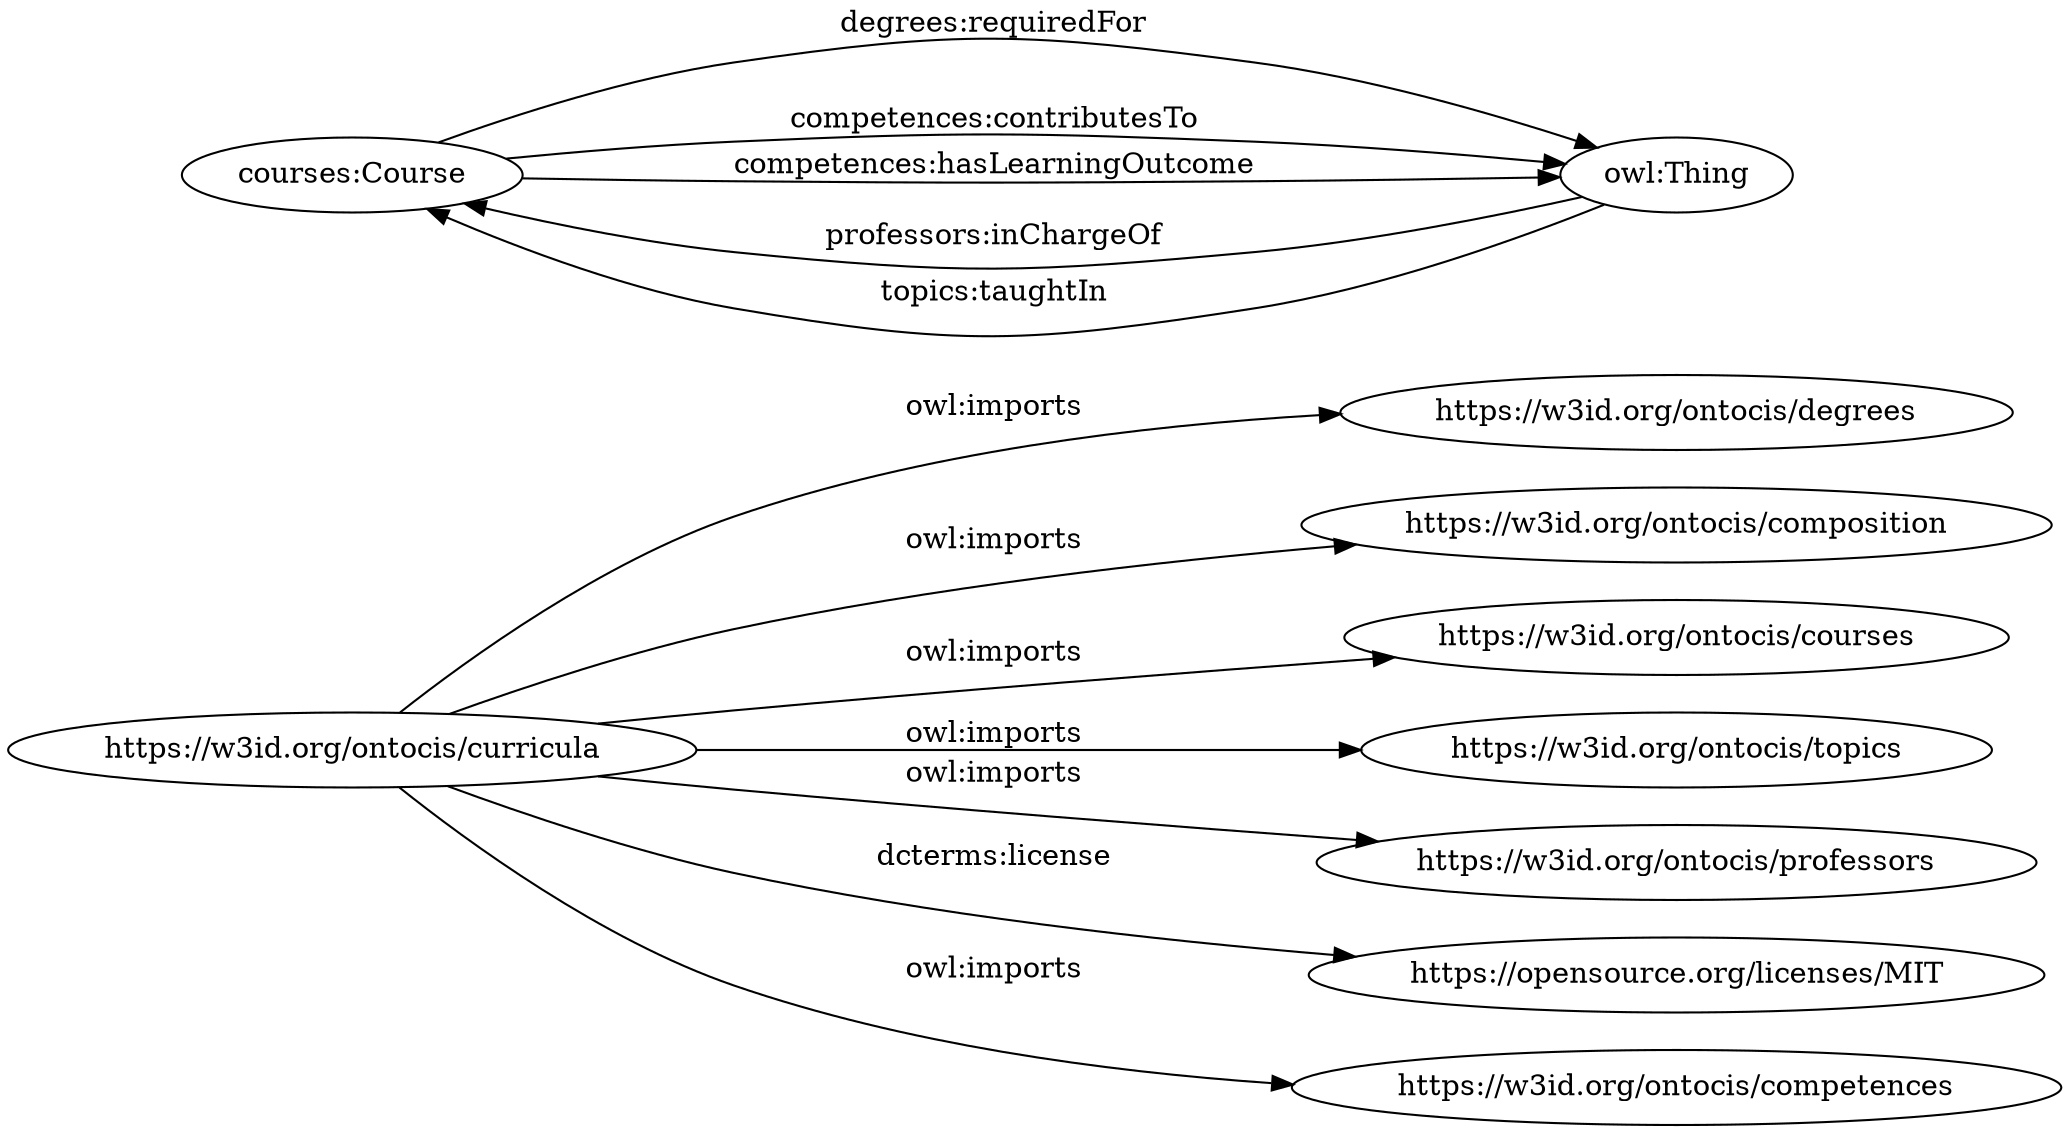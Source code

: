 digraph ar2dtool_diagram { 
rankdir=LR;
size="1501"
	"https://w3id.org/ontocis/curricula" -> "https://w3id.org/ontocis/degrees" [ label = "owl:imports" ];
	"https://w3id.org/ontocis/curricula" -> "https://w3id.org/ontocis/composition" [ label = "owl:imports" ];
	"https://w3id.org/ontocis/curricula" -> "https://w3id.org/ontocis/courses" [ label = "owl:imports" ];
	"https://w3id.org/ontocis/curricula" -> "https://w3id.org/ontocis/topics" [ label = "owl:imports" ];
	"https://w3id.org/ontocis/curricula" -> "https://w3id.org/ontocis/professors" [ label = "owl:imports" ];
	"https://w3id.org/ontocis/curricula" -> "https://opensource.org/licenses/MIT" [ label = "dcterms:license" ];
	"https://w3id.org/ontocis/curricula" -> "https://w3id.org/ontocis/competences" [ label = "owl:imports" ];
	"courses:Course" -> "owl:Thing" [ label = "degrees:requiredFor" ];
	"courses:Course" -> "owl:Thing" [ label = "competences:contributesTo" ];
	"owl:Thing" -> "courses:Course" [ label = "professors:inChargeOf" ];
	"courses:Course" -> "owl:Thing" [ label = "competences:hasLearningOutcome" ];
	"owl:Thing" -> "courses:Course" [ label = "topics:taughtIn" ];

}
